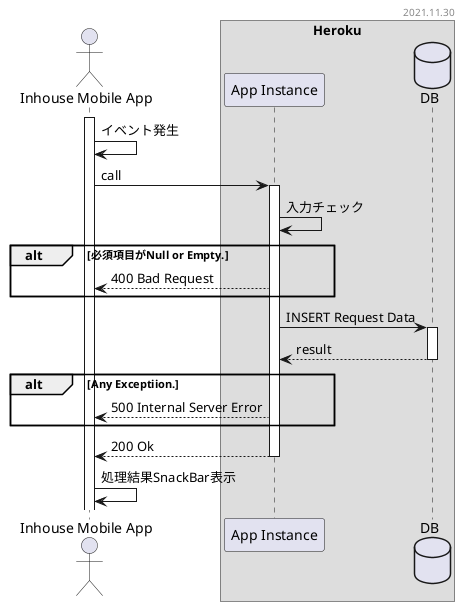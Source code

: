 @startuml log_post
header 2021.11.30

actor "Inhouse Mobile App" as app
box "Heroku"
    participant "App Instance" as api 
    database "DB" as db
end box

'start
activate app

app -> app : イベント発生

app -> api : call
activate api

api -> api : 入力チェック

alt 必須項目がNull or Empty.
    api --> app: 400 Bad Request
end

api -> db : INSERT Request Data
activate db
db --> api : result
deactivate db

alt Any Exceptiion.
    api --> app: 500 Internal Server Error
end

api --> app : 200 Ok
deactivate api

app -> app : 処理結果SnackBar表示

'end

@enduml

